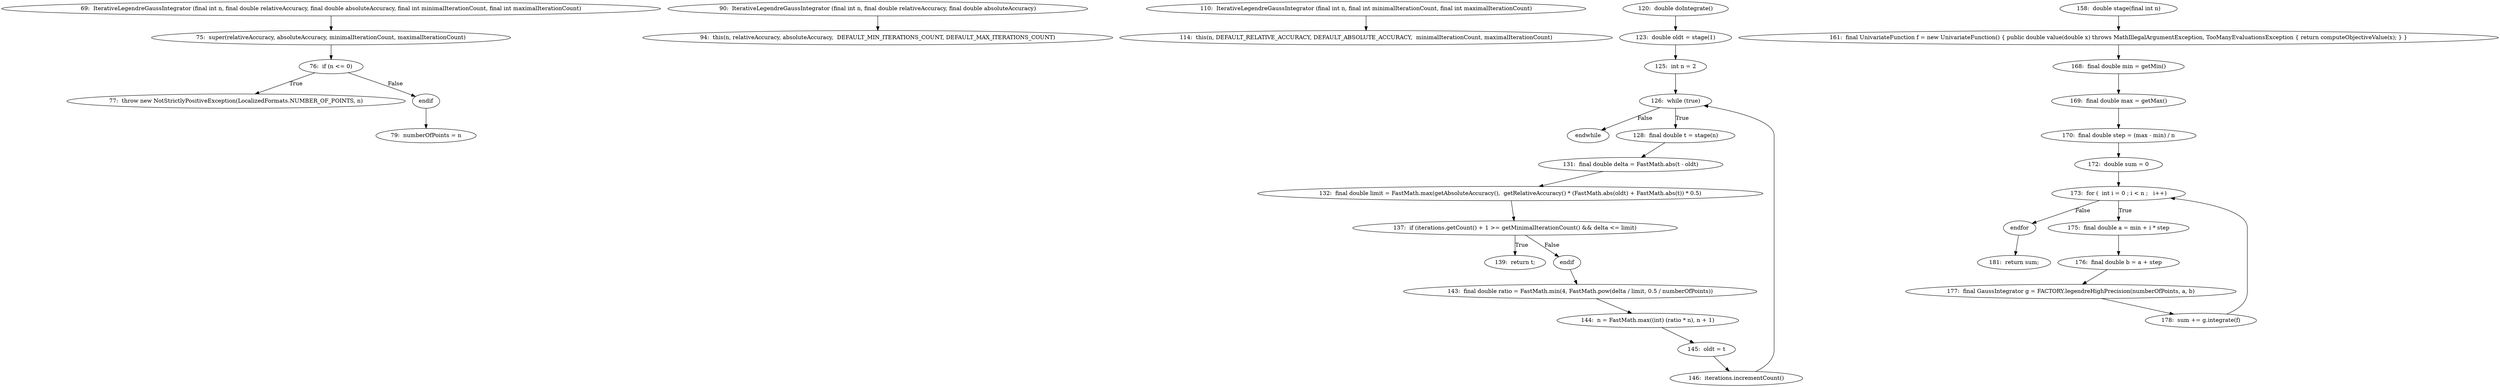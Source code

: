 digraph IterativeLegendreGaussIntegrator_CFG {
  // graph-vertices
  v1  [label="69:  IterativeLegendreGaussIntegrator (final int n, final double relativeAccuracy, final double absoluteAccuracy, final int minimalIterationCount, final int maximalIterationCount)"];
  v2  [label="75:  super(relativeAccuracy, absoluteAccuracy, minimalIterationCount, maximalIterationCount)"];
  v3  [label="76:  if (n <= 0)"];
  v4  [label="77:  throw new NotStrictlyPositiveException(LocalizedFormats.NUMBER_OF_POINTS, n)"];
  v5  [label="endif"];
  v6  [label="79:  numberOfPoints = n"];
  v7  [label="90:  IterativeLegendreGaussIntegrator (final int n, final double relativeAccuracy, final double absoluteAccuracy)"];
  v8  [label="94:  this(n, relativeAccuracy, absoluteAccuracy,  DEFAULT_MIN_ITERATIONS_COUNT, DEFAULT_MAX_ITERATIONS_COUNT)"];
  v9  [label="110:  IterativeLegendreGaussIntegrator (final int n, final int minimalIterationCount, final int maximalIterationCount)"];
  v10  [label="114:  this(n, DEFAULT_RELATIVE_ACCURACY, DEFAULT_ABSOLUTE_ACCURACY,  minimalIterationCount, maximalIterationCount)"];
  v11  [label="120:  double doIntegrate()"];
  v12  [label="123:  double oldt = stage(1)"];
  v13  [label="125:  int n = 2"];
  v14  [label="126:  while (true)"];
  v15  [label="endwhile"];
  v16  [label="128:  final double t = stage(n)"];
  v17  [label="131:  final double delta = FastMath.abs(t - oldt)"];
  v18  [label="132:  final double limit = FastMath.max(getAbsoluteAccuracy(),  getRelativeAccuracy() * (FastMath.abs(oldt) + FastMath.abs(t)) * 0.5)"];
  v19  [label="137:  if (iterations.getCount() + 1 >= getMinimalIterationCount() && delta <= limit)"];
  v20  [label="139:  return t;"];
  v21  [label="endif"];
  v22  [label="143:  final double ratio = FastMath.min(4, FastMath.pow(delta / limit, 0.5 / numberOfPoints))"];
  v23  [label="144:  n = FastMath.max((int) (ratio * n), n + 1)"];
  v24  [label="145:  oldt = t"];
  v25  [label="146:  iterations.incrementCount()"];
  v26  [label="158:  double stage(final int n)"];
  v27  [label="161:  final UnivariateFunction f = new UnivariateFunction() { public double value(double x) throws MathIllegalArgumentException, TooManyEvaluationsException { return computeObjectiveValue(x); } }"];
  v28  [label="168:  final double min = getMin()"];
  v29  [label="169:  final double max = getMax()"];
  v30  [label="170:  final double step = (max - min) / n"];
  v31  [label="172:  double sum = 0"];
  v32  [label="173:  for (  int i = 0 ; i < n ;   i++)"];
  v35  [label="endfor"];
  v36  [label="175:  final double a = min + i * step"];
  v37  [label="176:  final double b = a + step"];
  v38  [label="177:  final GaussIntegrator g = FACTORY.legendreHighPrecision(numberOfPoints, a, b)"];
  v39  [label="178:  sum += g.integrate(f)"];
  v40  [label="181:  return sum;"];
  // graph-edges
  v1 -> v2;
  v2 -> v3;
  v3 -> v4  [label="True"];
  v3 -> v5  [label="False"];
  v5 -> v6;
  v7 -> v8;
  v9 -> v10;
  v11 -> v12;
  v12 -> v13;
  v13 -> v14;
  v14 -> v15  [label="False"];
  v14 -> v16  [label="True"];
  v16 -> v17;
  v17 -> v18;
  v18 -> v19;
  v19 -> v20  [label="True"];
  v19 -> v21  [label="False"];
  v21 -> v22;
  v22 -> v23;
  v23 -> v24;
  v24 -> v25;
  v25 -> v14;
  v26 -> v27;
  v27 -> v28;
  v28 -> v29;
  v29 -> v30;
  v30 -> v31;
  v31 -> v32;
  v32 -> v35  [label="False"];
  v32 -> v36  [label="True"];
  v36 -> v37;
  v37 -> v38;
  v38 -> v39;
  v39 -> v32;
  v35 -> v40;
  // end-of-graph
}
